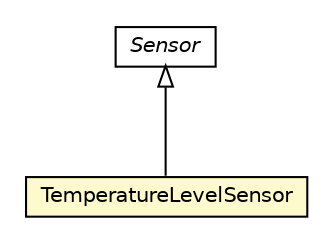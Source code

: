#!/usr/local/bin/dot
#
# Class diagram 
# Generated by UMLGraph version R5_6-24-gf6e263 (http://www.umlgraph.org/)
#

digraph G {
	edge [fontname="Helvetica",fontsize=10,labelfontname="Helvetica",labelfontsize=10];
	node [fontname="Helvetica",fontsize=10,shape=plaintext];
	nodesep=0.25;
	ranksep=0.5;
	// org.universAAL.ontology.device.TemperatureLevelSensor
	c8024651 [label=<<table title="org.universAAL.ontology.device.TemperatureLevelSensor" border="0" cellborder="1" cellspacing="0" cellpadding="2" port="p" bgcolor="lemonChiffon" href="./TemperatureLevelSensor.html">
		<tr><td><table border="0" cellspacing="0" cellpadding="1">
<tr><td align="center" balign="center"> TemperatureLevelSensor </td></tr>
		</table></td></tr>
		</table>>, URL="./TemperatureLevelSensor.html", fontname="Helvetica", fontcolor="black", fontsize=10.0];
	// org.universAAL.ontology.device.Sensor
	c8024688 [label=<<table title="org.universAAL.ontology.device.Sensor" border="0" cellborder="1" cellspacing="0" cellpadding="2" port="p" href="./Sensor.html">
		<tr><td><table border="0" cellspacing="0" cellpadding="1">
<tr><td align="center" balign="center"><font face="Helvetica-Oblique"> Sensor </font></td></tr>
		</table></td></tr>
		</table>>, URL="./Sensor.html", fontname="Helvetica", fontcolor="black", fontsize=10.0];
	//org.universAAL.ontology.device.TemperatureLevelSensor extends org.universAAL.ontology.device.Sensor
	c8024688:p -> c8024651:p [dir=back,arrowtail=empty];
}

